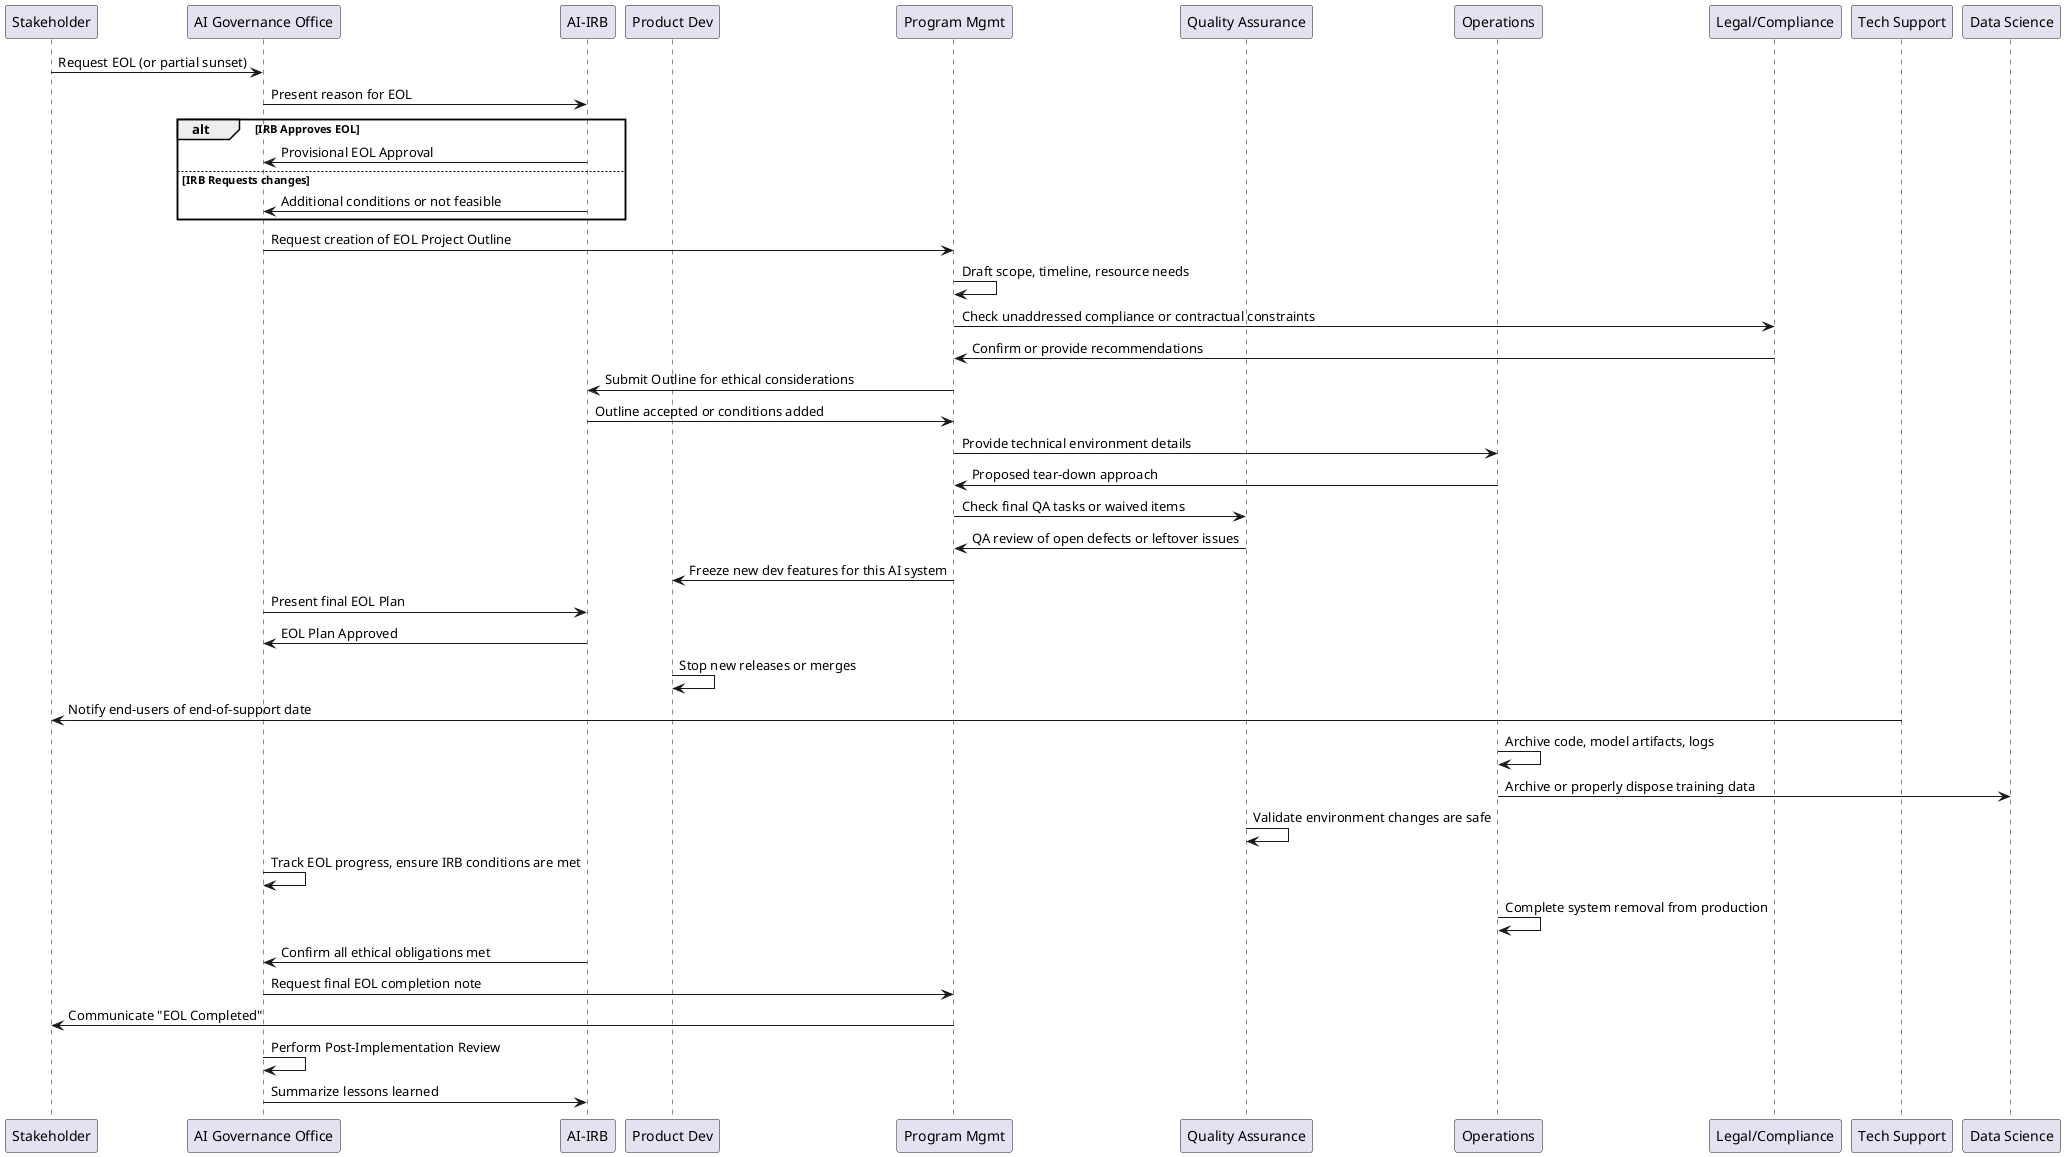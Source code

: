 @startuml
' Participants (short names for clarity)
participant "Stakeholder" as SH
participant "AI Governance Office" as AIGO
participant "AI-IRB" as IRB
participant "Product Dev" as PD
participant "Program Mgmt" as PM
participant "Quality Assurance" as QA
participant "Operations" as OPS
participant "Legal/Compliance" as LEGAL
participant "Tech Support" as TS
participant "Data Science" as DS

' 1) Stakeholder triggers EOL or partial sunset
SH -> AIGO: Request EOL (or partial sunset)

' 2) AI Governance Office reviews triggers with AI-IRB
AIGO -> IRB: Present reason for EOL

' 3) IRB decides to proceed or not
alt IRB Approves EOL
   IRB -> AIGO: Provisional EOL Approval
else IRB Requests changes
   IRB -> AIGO: Additional conditions or not feasible
end

' 4) Program Mgmt drafts EOL Outline
AIGO -> PM: Request creation of EOL Project Outline
PM -> PM: Draft scope, timeline, resource needs

' 5) Program Mgmt consults Legal
PM -> LEGAL: Check unaddressed compliance or contractual constraints
LEGAL -> PM: Confirm or provide recommendations

' 6) IRB checks final ethical aspects
PM -> IRB: Submit Outline for ethical considerations
IRB -> PM: Outline accepted or conditions added

' 7) Program Mgmt finalizes EOL Plan
PM -> OPS: Provide technical environment details
OPS -> PM: Proposed tear-down approach
PM -> QA: Check final QA tasks or waived items
QA -> PM: QA review of open defects or leftover issues
PM -> PD: Freeze new dev features for this AI system

' 8) AI Governance Office obtains sign-off
AIGO -> IRB: Present final EOL Plan
IRB -> AIGO: EOL Plan Approved

' 9) Implementation & Monitoring
PD -> PD: Stop new releases or merges
TS -> SH: Notify end-users of end-of-support date
OPS -> OPS: Archive code, model artifacts, logs
OPS -> DS: Archive or properly dispose training data
QA -> QA: Validate environment changes are safe
AIGO -> AIGO: Track EOL progress, ensure IRB conditions are met

' 10) Post-EOL Verification & Lessons
OPS -> OPS: Complete system removal from production
IRB -> AIGO: Confirm all ethical obligations met
AIGO -> PM: Request final EOL completion note
PM -> SH: Communicate "EOL Completed"
AIGO -> AIGO: Perform Post-Implementation Review
AIGO -> IRB: Summarize lessons learned

@enduml
